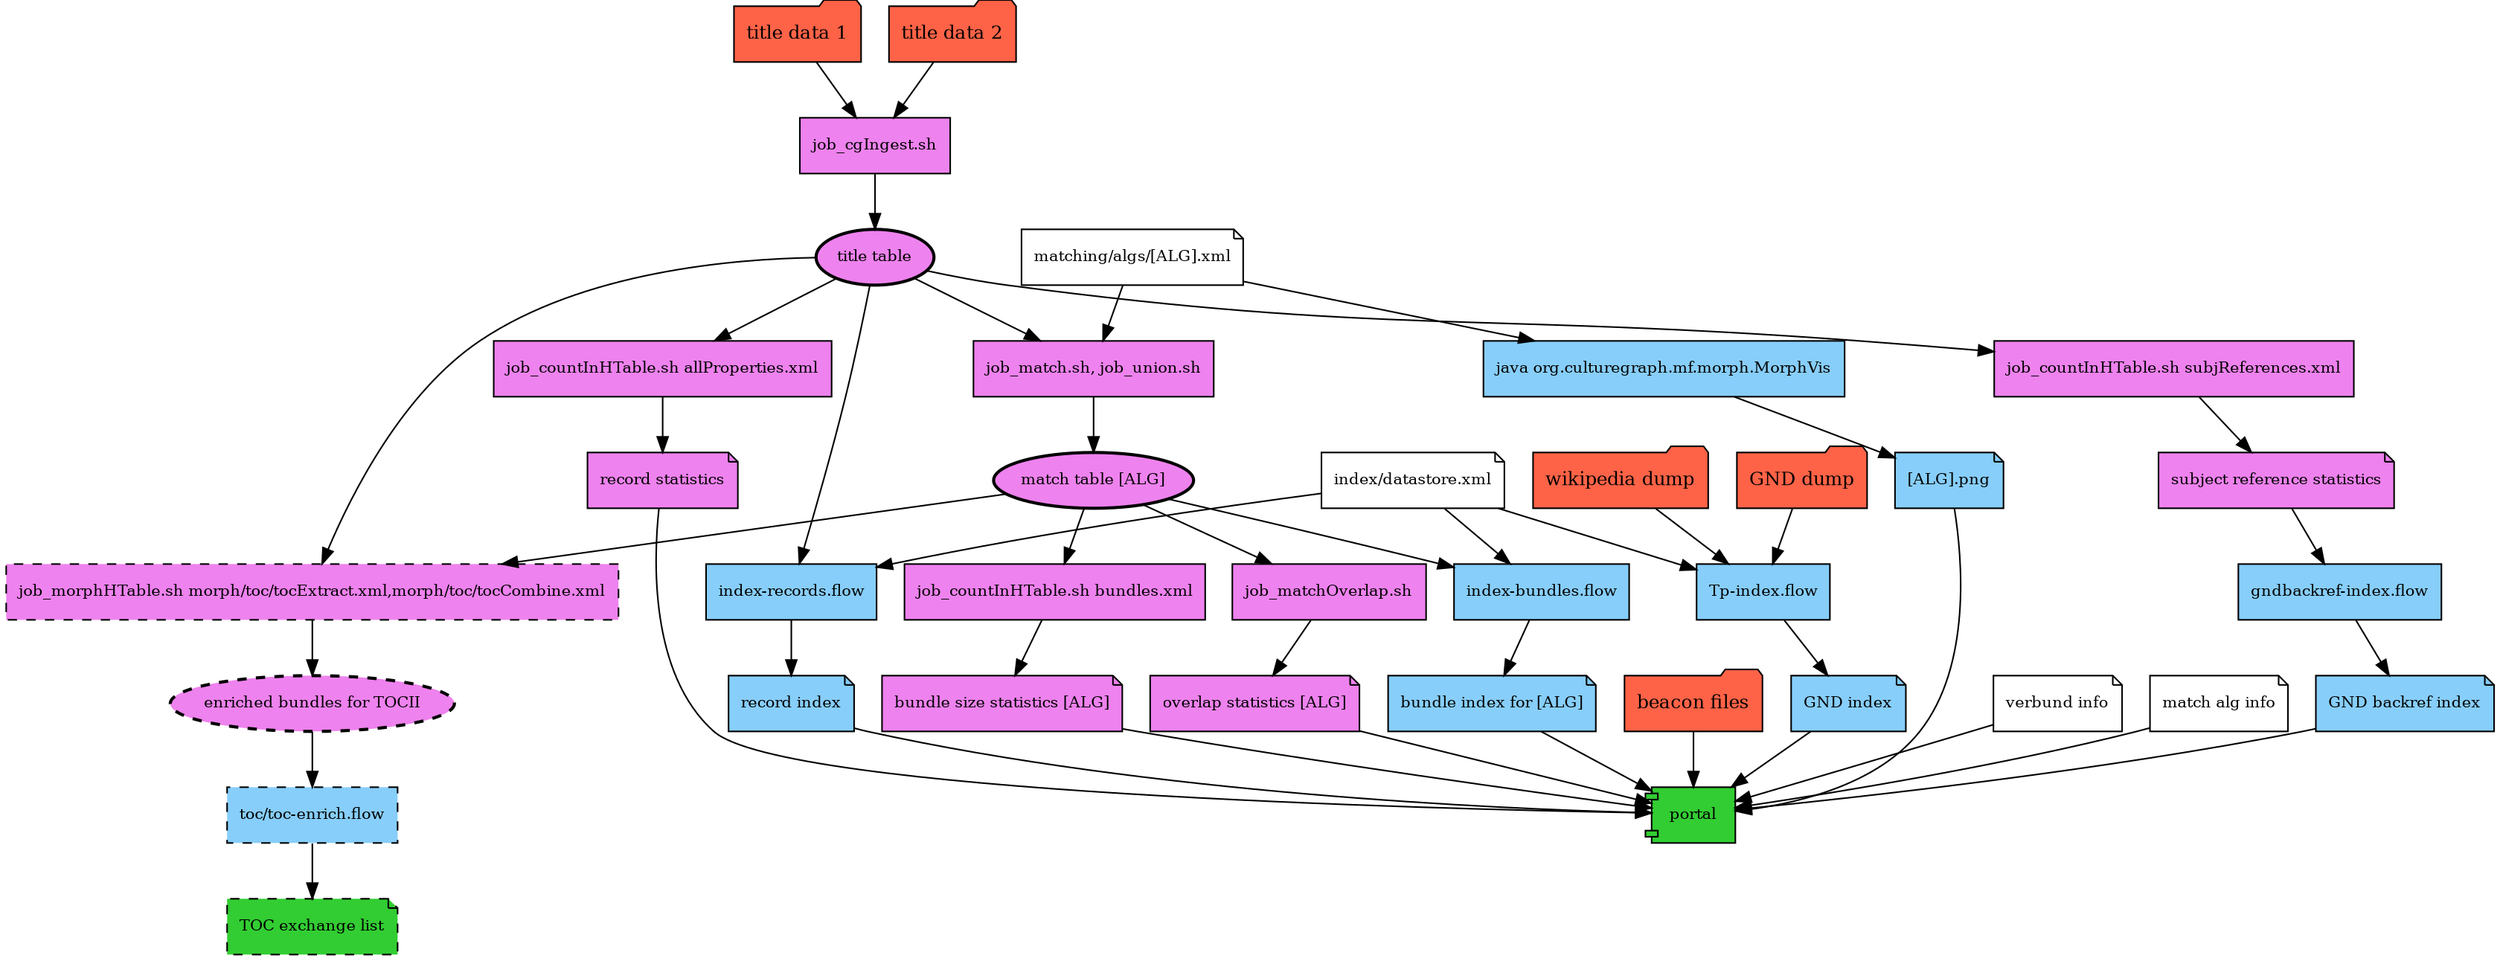 digraph dataflows {
node [shape=folder, style=filled, fillcolor=tomato, fontsize=12];  
t1 [label="title data 1"];
t2 [label="title data 2"];
beacons [label="beacon files"];
wiki [label="wikipedia dump"];
gnd [label="GND dump"];

node [shape=ellipse, style="filled,bold", fillcolor=violet, fontsize=10];  
rt [label="title table"];
mt [label="match table [ALG]"];

node [shape=ellipse, style="filled,bold, dashed", fillcolor=violet, fontsize=10];  
toct [label="enriched bundles for TOCII"];


node[shape=component, style=filled, fillcolor=limegreen, fontsize=10]
portal [label="portal"]

node[shape=note, style=filled, fillcolor=violet, fontsize=10]
ovstat [label="overlap statistics [ALG]"]
bstat [label="bundle size statistics [ALG]"]
rstat [label="record statistics"]
subjstat  [label="subject reference statistics"]

node[shape=note, style=filled, fillcolor=lightskyblue, fontsize=10]
rix [label="record index"]
bix [label="bundle index for [ALG]"]
gndix [label="GND index"]
png [label="[ALG].png"]
subjix [label="GND backref index"]

node[shape=note, style=filled, fillcolor=white, fontsize=10]
alg [label="matching/algs/[ALG].xml"]
indexs [label="index/datastore.xml"]
vinfo [label="verbund info"]
ainfo [label="match alg info"]

node [shape=box, style=filled, fillcolor=violet, fontsize=10];  
in [label="job_cgIngest.sh"]
match [label="job_match.sh, job_union.sh"]
overlap [label="job_matchOverlap.sh"]
bundlec [label="job_countInHTable.sh bundles.xml"]
recc [label="job_countInHTable.sh allProperties.xml"]
subjc [label="job_countInHTable.sh subjReferences.xml"]


node [shape=box, style=filled, fillcolor=lightskyblue, fontsize=10];  
ixr [label="index-records.flow"]
ixm [label="index-bundles.flow"]
ixgnd [label="Tp-index.flow"]
morphvis [label="java org.culturegraph.mf.morph.MorphVis"]
ixsubj [label="gndbackref-index.flow"]

node [shape=box, style="dashed,filled" fillcolor=violet, fontsize=10];  
tocenr [label ="job_morphHTable.sh morph/toc/tocExtract.xml,morph/toc/tocCombine.xml"]

node [shape=box, style="dashed,filled" fillcolor=lightskyblue, fontsize=10];  
tocflow [label ="toc/toc-enrich.flow"]

node [shape=note, style="dashed,filled" fillcolor=limegreen, fontsize=10];  
tocresult [label ="TOC exchange list"]

rt -> subjc
subjc -> subjstat
subjstat->ixsubj
ixsubj->subjix
subjix->portal

rt -> tocenr
mt -> tocenr
tocenr -> toct
toct -> tocflow
tocflow -> tocresult

gnd->ixgnd
wiki->ixgnd
indexs -> ixgnd
ixgnd->gndix
gndix->portal

alg -> morphvis
morphvis -> png
png -> portal

beacons -> portal

t1 -> in;
t2 -> in;
in -> rt;

rt ->ixr
indexs -> ixr
ixr -> rix
rix -> portal

rt -> match
alg -> match

match -> mt
mt->ixm
indexs->ixm
ixm -> bix
bix -> portal

mt->overlap
overlap -> ovstat
ovstat -> portal

mt->bundlec
bundlec -> bstat
bstat -> portal

rt->recc
recc->rstat
rstat -> portal

vinfo -> portal
ainfo -> portal

overlap=false

}